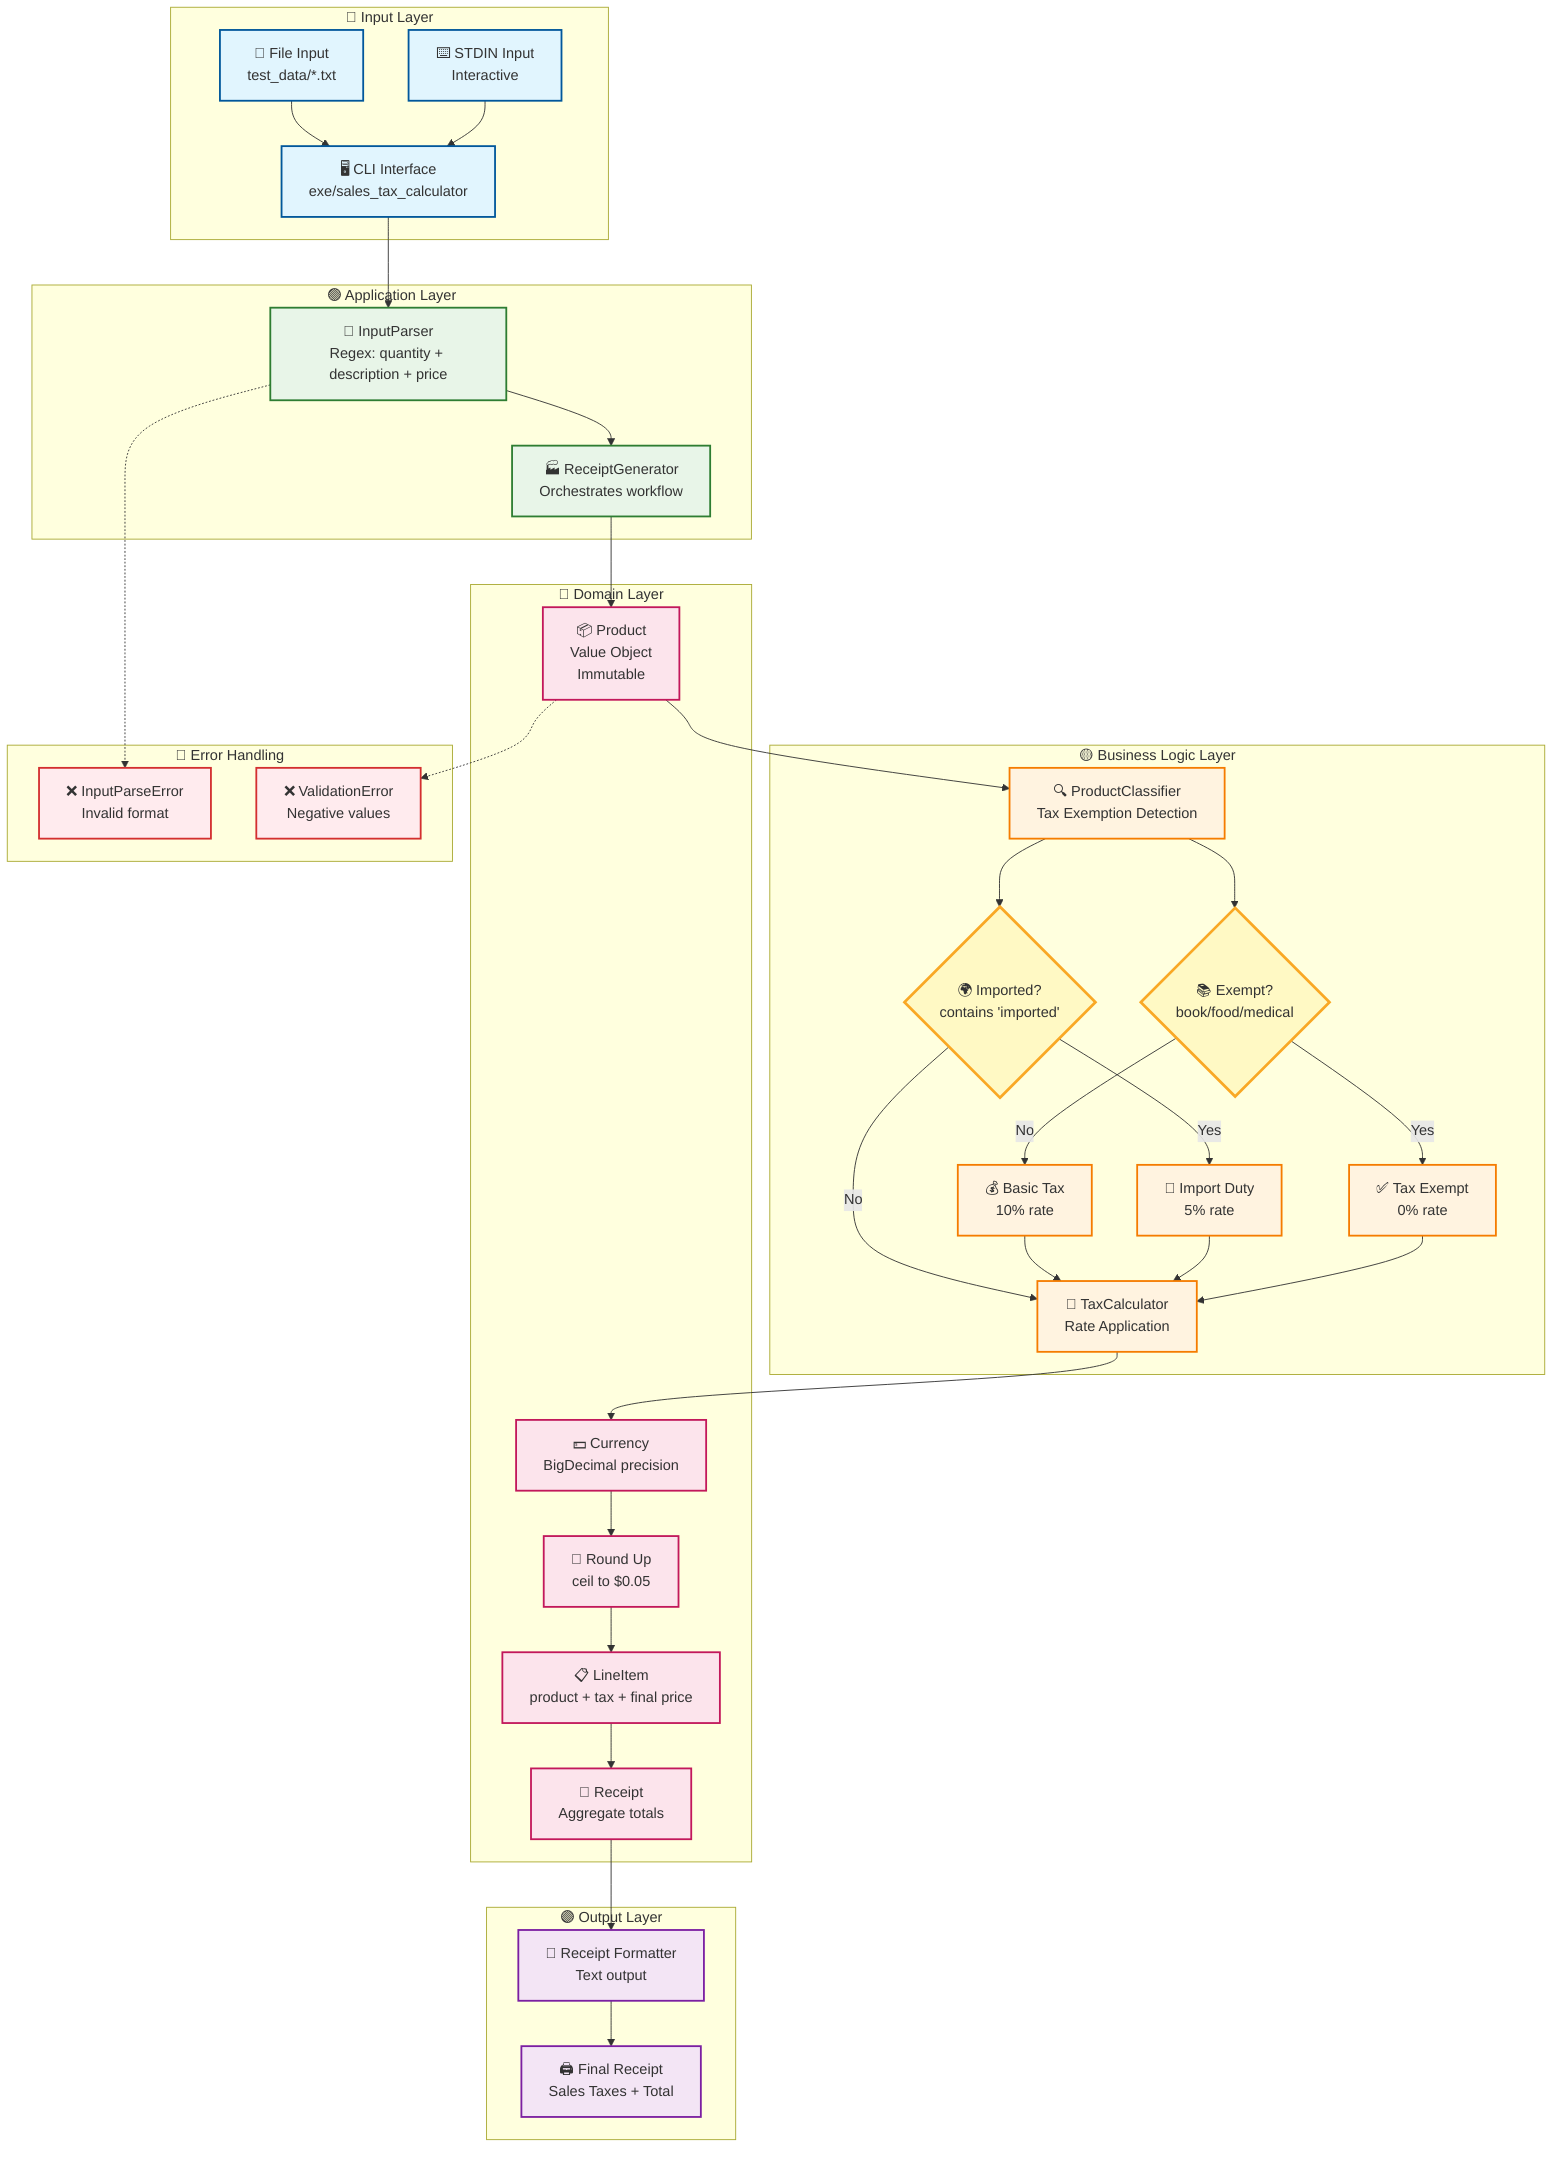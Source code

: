 flowchart TD
    %% Input Layer
    subgraph Input ["🔵 Input Layer"]
        FileInput["📄 File Input<br/>test_data/*.txt"]
        StdinInput["⌨️ STDIN Input<br/>Interactive"]
        CLI["🖥️ CLI Interface<br/>exe/sales_tax_calculator"]
    end

    %% Application Layer
    subgraph Application ["🟢 Application Layer"]
        Parser["📝 InputParser<br/>Regex: quantity + description + price"]
        Generator["🏭 ReceiptGenerator<br/>Orchestrates workflow"]
    end

    %% Business Logic Layer
    subgraph Business ["🟡 Business Logic Layer"]
        Classifier["🔍 ProductClassifier<br/>Tax Exemption Detection"]
        Calculator["🧮 TaxCalculator<br/>Rate Application"]

        %% Decision Points
        ExemptCheck{"📚 Exempt?<br/>book/food/medical"}
        ImportCheck{"🌍 Imported?<br/>contains 'imported'"}

        %% Tax Rates
        BasicTax["💰 Basic Tax<br/>10% rate"]
        ImportTax["🚢 Import Duty<br/>5% rate"]
        NoTax["✅ Tax Exempt<br/>0% rate"]
    end

    %% Domain Layer
    subgraph Domain ["🔴 Domain Layer"]
        Product["📦 Product<br/>Value Object<br/>Immutable"]
        Currency["💵 Currency<br/>BigDecimal precision"]
        Rounding["🔄 Round Up<br/>ceil to $0.05"]
        LineItem["📋 LineItem<br/>product + tax + final price"]
        Receipt["🧾 Receipt<br/>Aggregate totals"]
    end

    %% Output Layer
    subgraph Output ["🟣 Output Layer"]
        Formatter["📄 Receipt Formatter<br/>Text output"]
        PrintOut["🖨️ Final Receipt<br/>Sales Taxes + Total"]
    end

    %% Error Handling
    subgraph Errors ["🔴 Error Handling"]
        ParseError["❌ InputParseError<br/>Invalid format"]
        ValidationError["❌ ValidationError<br/>Negative values"]
    end

    %% Main Flow
    FileInput --> CLI
    StdinInput --> CLI
    CLI --> Parser

    Parser --> Generator
    Parser -.-> ParseError

    Generator --> Product
    Product -.-> ValidationError
    Product --> Classifier

    Classifier --> ExemptCheck
    ExemptCheck -->|Yes| NoTax
    ExemptCheck -->|No| BasicTax

    Classifier --> ImportCheck
    ImportCheck -->|Yes| ImportTax
    ImportCheck -->|No| Calculator

    BasicTax --> Calculator
    ImportTax --> Calculator
    NoTax --> Calculator

    Calculator --> Currency
    Currency --> Rounding
    Rounding --> LineItem

    LineItem --> Receipt
    Receipt --> Formatter
    Formatter --> PrintOut

    %% Styling
    classDef inputStyle fill:#e1f5fe,stroke:#01579b,stroke-width:2px
    classDef appStyle fill:#e8f5e8,stroke:#2e7d32,stroke-width:2px
    classDef businessStyle fill:#fff3e0,stroke:#f57c00,stroke-width:2px
    classDef domainStyle fill:#fce4ec,stroke:#c2185b,stroke-width:2px
    classDef outputStyle fill:#f3e5f5,stroke:#7b1fa2,stroke-width:2px
    classDef errorStyle fill:#ffebee,stroke:#d32f2f,stroke-width:2px
    classDef decisionStyle fill:#fff9c4,stroke:#f9a825,stroke-width:3px

    class FileInput,StdinInput,CLI inputStyle
    class Parser,Generator appStyle
    class Classifier,Calculator,BasicTax,ImportTax,NoTax businessStyle
    class Product,Currency,Rounding,LineItem,Receipt domainStyle
    class Formatter,PrintOut outputStyle
    class ParseError,ValidationError errorStyle
    class ExemptCheck,ImportCheck decisionStyle
